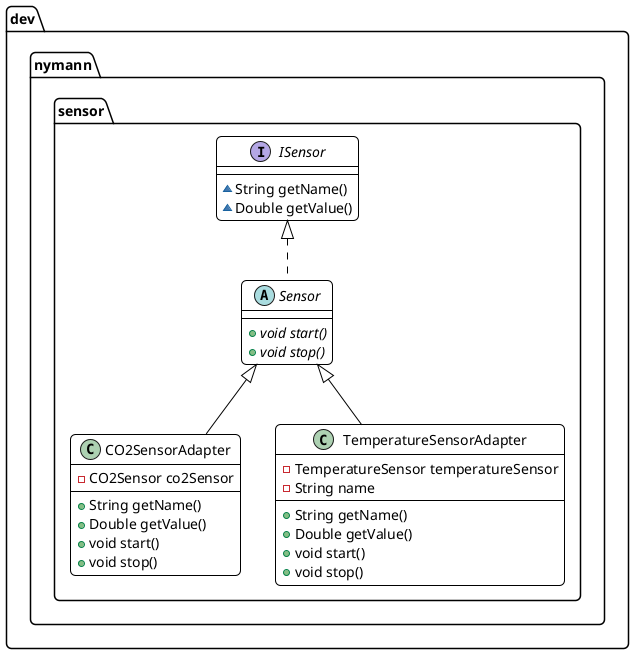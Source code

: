 @startuml
skinparam roundCorner 10
skinparam shadowing false
skinparam classFontName Lato
skinparam classFontSize 16
skinparam defaultFontName Source Code Pro
skinparam defaultFontSize 14
skinparam ClassAttributeFontStyle normal
skinparam ClassBackgroundColor white
skinparam ClassBorderColor black
skinparam ClassBorderThickness 1
skinparam ArrowColor black
skinparam linetype polyline
interface dev.nymann.sensor.ISensor {

~ String getName()
~ Double getValue()
}
class dev.nymann.sensor.CO2SensorAdapter {
- CO2Sensor co2Sensor
+ String getName()
+ Double getValue()
+ void start()
+ void stop()
}
class dev.nymann.sensor.TemperatureSensorAdapter {
- TemperatureSensor temperatureSensor
- String name
+ String getName()
+ Double getValue()
+ void start()
+ void stop()
}
abstract class dev.nymann.sensor.Sensor {
+ {abstract}void start()
+ {abstract}void stop()
}


dev.nymann.sensor.Sensor <|-- dev.nymann.sensor.CO2SensorAdapter
dev.nymann.sensor.Sensor <|-- dev.nymann.sensor.TemperatureSensorAdapter
dev.nymann.sensor.ISensor <|.. dev.nymann.sensor.Sensor
@enduml